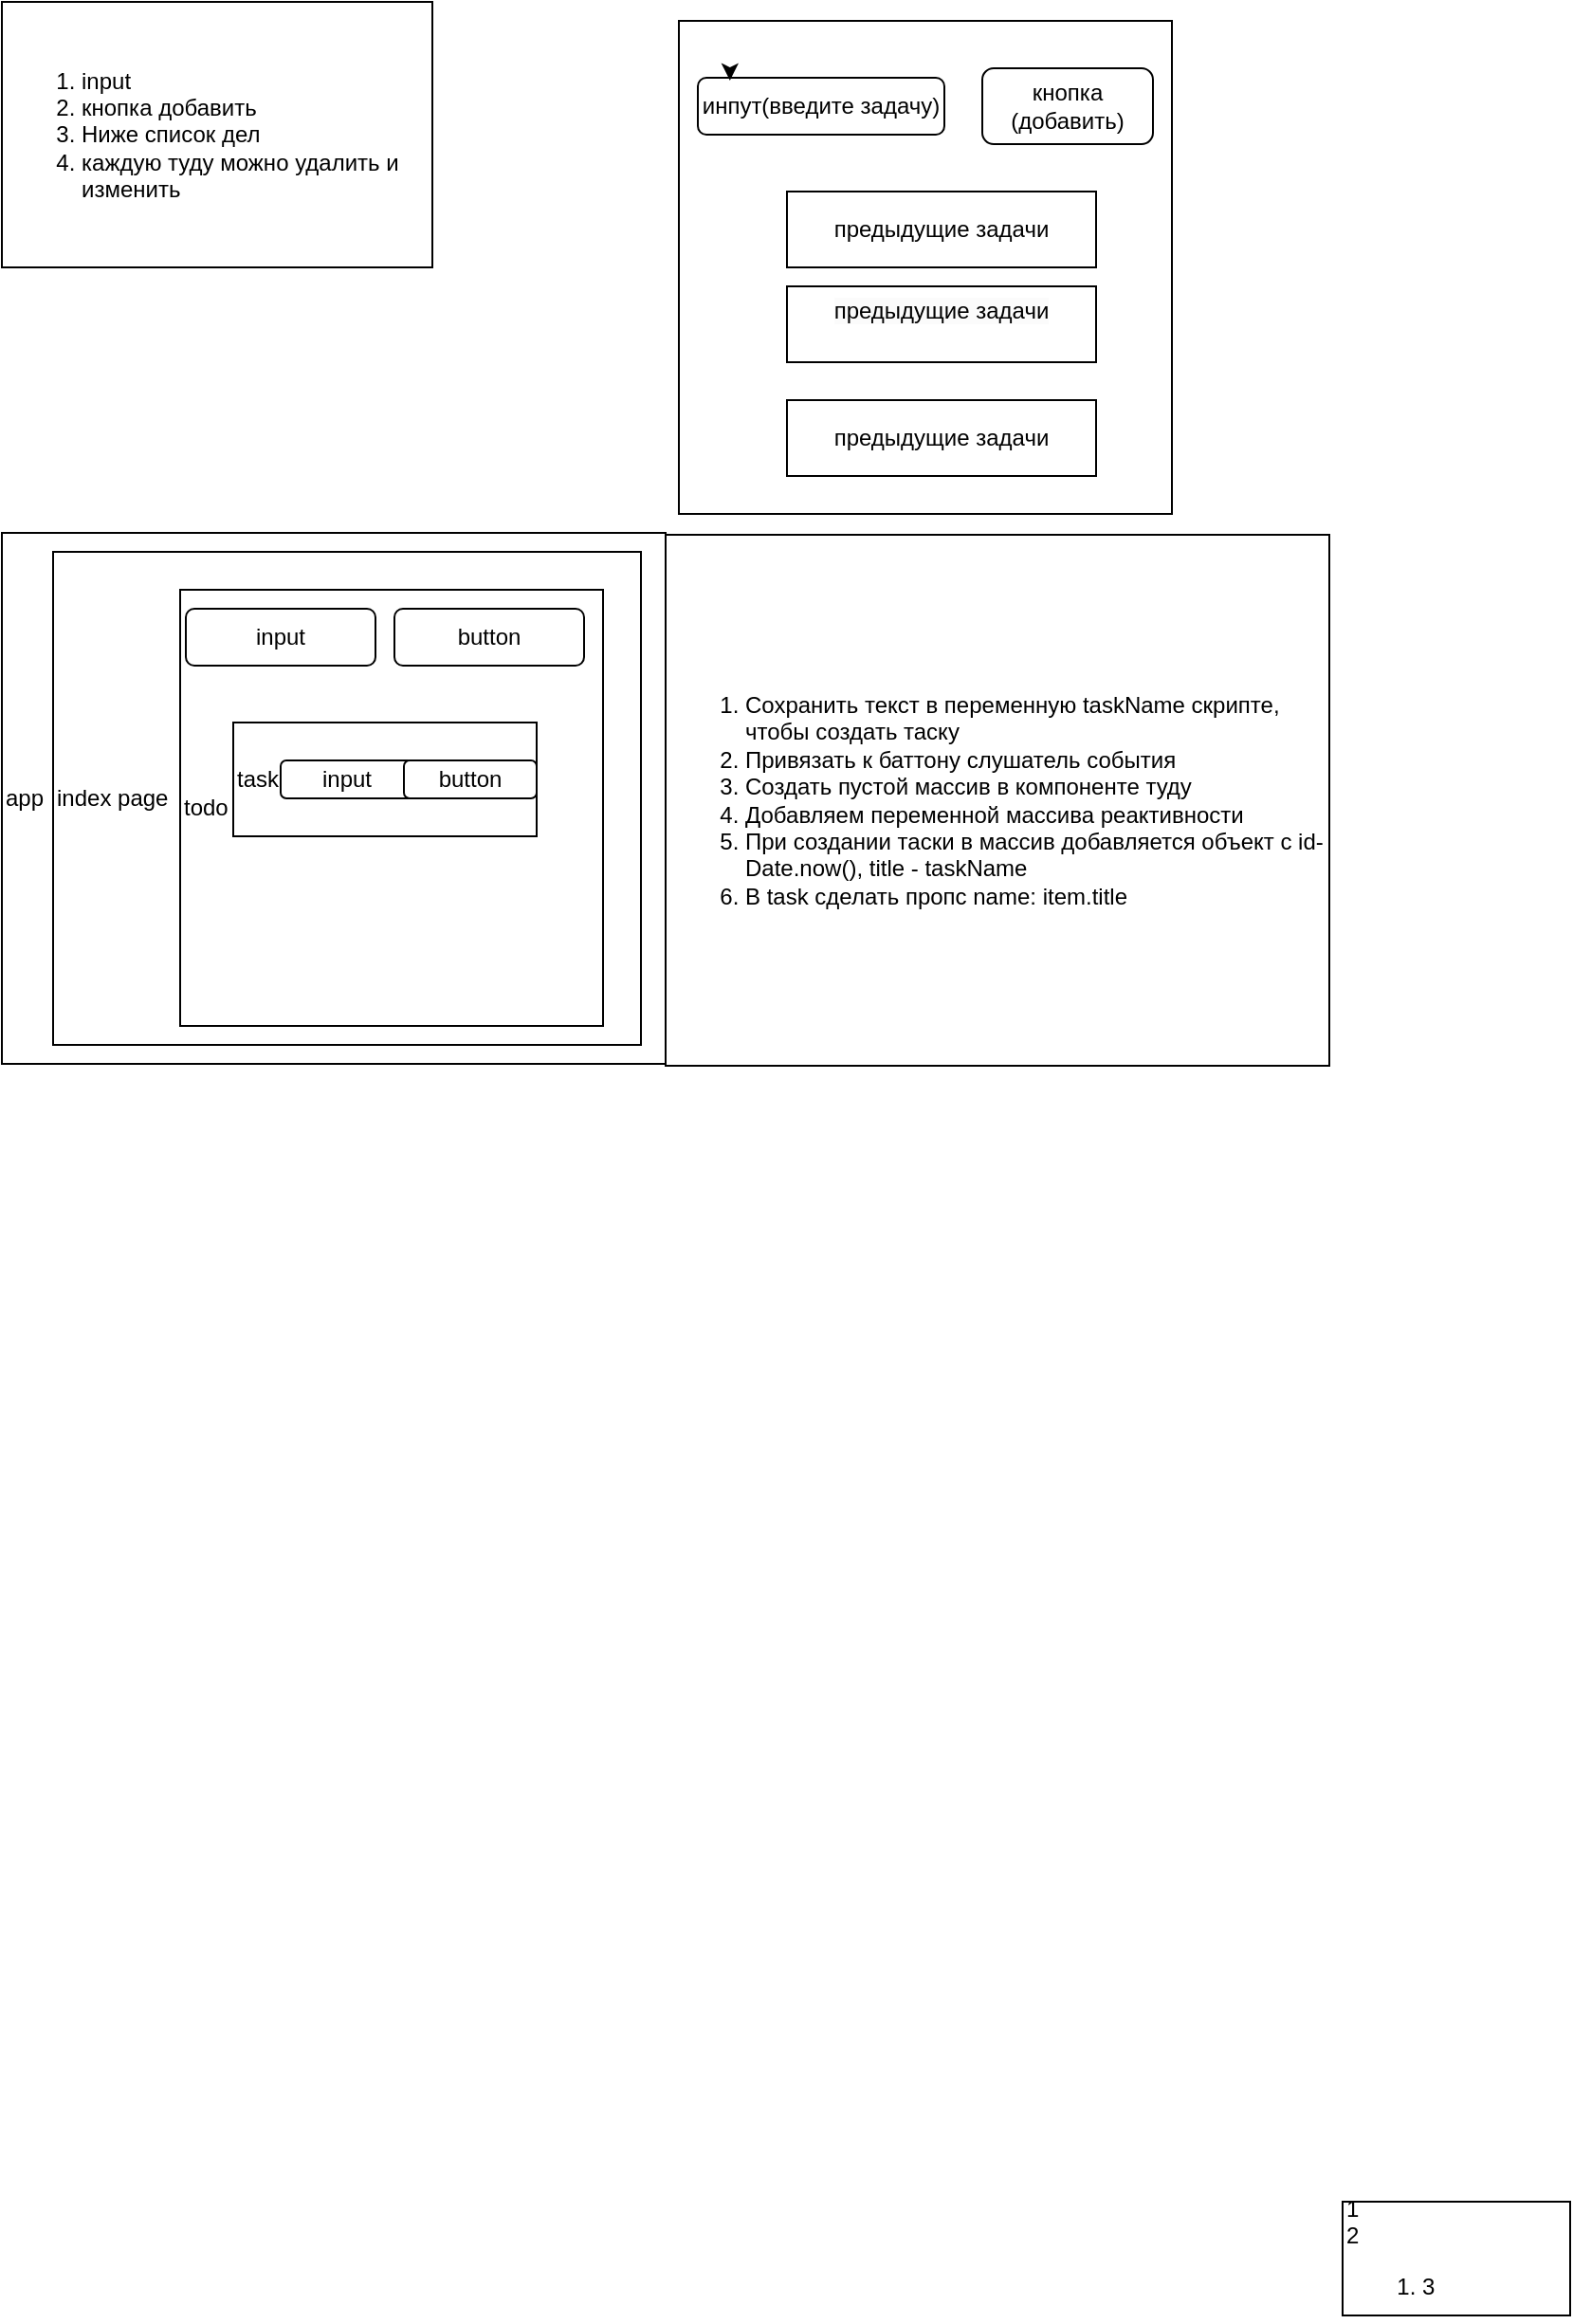 <mxfile version="22.1.21" type="device">
  <diagram name="Страница — 1" id="J7yTwET_F1kfguZmAPT2">
    <mxGraphModel dx="1580" dy="398" grid="1" gridSize="10" guides="1" tooltips="1" connect="1" arrows="1" fold="1" page="1" pageScale="1" pageWidth="827" pageHeight="1169" math="0" shadow="0">
      <root>
        <mxCell id="0" />
        <mxCell id="1" parent="0" />
        <mxCell id="zPWYuvu1AbPiRfRrdD0m-1" value="1&lt;br&gt;2&lt;br&gt;&lt;ol&gt;&lt;li&gt;3&lt;/li&gt;&lt;/ol&gt;" style="rounded=0;whiteSpace=wrap;html=1;align=left;" vertex="1" parent="1">
          <mxGeometry x="-120" y="1170" width="120" height="60" as="geometry" />
        </mxCell>
        <mxCell id="zPWYuvu1AbPiRfRrdD0m-3" value="&lt;ol&gt;&lt;li&gt;input&amp;nbsp;&lt;/li&gt;&lt;li&gt;кнопка добавить&lt;/li&gt;&lt;li&gt;Ниже список дел&lt;br&gt;&lt;/li&gt;&lt;li&gt;каждую туду можно удалить и изменить&lt;/li&gt;&lt;/ol&gt;" style="rounded=0;whiteSpace=wrap;html=1;align=left;" vertex="1" parent="1">
          <mxGeometry x="-827" y="10" width="227" height="140" as="geometry" />
        </mxCell>
        <mxCell id="zPWYuvu1AbPiRfRrdD0m-4" value="" style="whiteSpace=wrap;html=1;aspect=fixed;" vertex="1" parent="1">
          <mxGeometry x="-470" y="20" width="260" height="260" as="geometry" />
        </mxCell>
        <mxCell id="zPWYuvu1AbPiRfRrdD0m-5" value="инпут(введите задачу)" style="rounded=1;whiteSpace=wrap;html=1;" vertex="1" parent="1">
          <mxGeometry x="-460" y="50" width="130" height="30" as="geometry" />
        </mxCell>
        <mxCell id="zPWYuvu1AbPiRfRrdD0m-6" value="кнопка (добавить)" style="rounded=1;whiteSpace=wrap;html=1;" vertex="1" parent="1">
          <mxGeometry x="-310" y="45" width="90" height="40" as="geometry" />
        </mxCell>
        <mxCell id="zPWYuvu1AbPiRfRrdD0m-7" style="edgeStyle=orthogonalEdgeStyle;rounded=0;orthogonalLoop=1;jettySize=auto;html=1;exitX=0.25;exitY=0;exitDx=0;exitDy=0;entryX=0.13;entryY=0.048;entryDx=0;entryDy=0;entryPerimeter=0;" edge="1" parent="1" source="zPWYuvu1AbPiRfRrdD0m-5" target="zPWYuvu1AbPiRfRrdD0m-5">
          <mxGeometry relative="1" as="geometry" />
        </mxCell>
        <mxCell id="zPWYuvu1AbPiRfRrdD0m-8" value="предыдущие задачи" style="rounded=0;whiteSpace=wrap;html=1;" vertex="1" parent="1">
          <mxGeometry x="-413" y="110" width="163" height="40" as="geometry" />
        </mxCell>
        <mxCell id="zPWYuvu1AbPiRfRrdD0m-9" value="предыдущие задачи" style="rounded=0;whiteSpace=wrap;html=1;" vertex="1" parent="1">
          <mxGeometry x="-413" y="220" width="163" height="40" as="geometry" />
        </mxCell>
        <mxCell id="zPWYuvu1AbPiRfRrdD0m-10" value="&#xa;&lt;span style=&quot;color: rgb(0, 0, 0); font-family: Helvetica; font-size: 12px; font-style: normal; font-variant-ligatures: normal; font-variant-caps: normal; font-weight: 400; letter-spacing: normal; orphans: 2; text-indent: 0px; text-transform: none; widows: 2; word-spacing: 0px; -webkit-text-stroke-width: 0px; background-color: rgb(251, 251, 251); text-decoration-thickness: initial; text-decoration-style: initial; text-decoration-color: initial; float: none; display: inline !important;&quot;&gt;предыдущие задачи&lt;/span&gt;&#xa;&#xa;" style="rounded=0;whiteSpace=wrap;html=1;align=center;" vertex="1" parent="1">
          <mxGeometry x="-413" y="160" width="163" height="40" as="geometry" />
        </mxCell>
        <mxCell id="zPWYuvu1AbPiRfRrdD0m-11" value="app" style="rounded=0;whiteSpace=wrap;html=1;align=left;" vertex="1" parent="1">
          <mxGeometry x="-827" y="290" width="350" height="280" as="geometry" />
        </mxCell>
        <mxCell id="zPWYuvu1AbPiRfRrdD0m-12" value="index page" style="rounded=0;whiteSpace=wrap;html=1;align=left;" vertex="1" parent="1">
          <mxGeometry x="-800" y="300" width="310" height="260" as="geometry" />
        </mxCell>
        <mxCell id="zPWYuvu1AbPiRfRrdD0m-13" value="todo" style="rounded=0;whiteSpace=wrap;html=1;align=left;" vertex="1" parent="1">
          <mxGeometry x="-733" y="320" width="223" height="230" as="geometry" />
        </mxCell>
        <mxCell id="zPWYuvu1AbPiRfRrdD0m-14" value="input" style="rounded=1;whiteSpace=wrap;html=1;" vertex="1" parent="1">
          <mxGeometry x="-730" y="330" width="100" height="30" as="geometry" />
        </mxCell>
        <mxCell id="zPWYuvu1AbPiRfRrdD0m-15" value="button" style="rounded=1;whiteSpace=wrap;html=1;" vertex="1" parent="1">
          <mxGeometry x="-620" y="330" width="100" height="30" as="geometry" />
        </mxCell>
        <mxCell id="zPWYuvu1AbPiRfRrdD0m-17" value="task" style="rounded=0;whiteSpace=wrap;html=1;align=left;" vertex="1" parent="1">
          <mxGeometry x="-705" y="390" width="160" height="60" as="geometry" />
        </mxCell>
        <mxCell id="zPWYuvu1AbPiRfRrdD0m-19" value="input" style="rounded=1;whiteSpace=wrap;html=1;" vertex="1" parent="1">
          <mxGeometry x="-680" y="410" width="70" height="20" as="geometry" />
        </mxCell>
        <mxCell id="zPWYuvu1AbPiRfRrdD0m-20" value="button" style="rounded=1;whiteSpace=wrap;html=1;" vertex="1" parent="1">
          <mxGeometry x="-615" y="410" width="70" height="20" as="geometry" />
        </mxCell>
        <mxCell id="zPWYuvu1AbPiRfRrdD0m-22" value="&lt;ol&gt;&lt;li&gt;Сохранить текст в переменную taskName скрипте, чтобы создать таску&lt;br&gt;&lt;/li&gt;&lt;li&gt;Привязать к баттону слушатель события&lt;br&gt;&lt;/li&gt;&lt;li&gt;Создать пустой массив в компоненте туду&lt;/li&gt;&lt;li&gt;Добавляем переменной массива реактивности&lt;/li&gt;&lt;li&gt;При создании таски в массив добавляется объект с id-Date.now(), title - taskName&lt;br&gt;&lt;/li&gt;&lt;li&gt;В task сделать пропс name: item.title&lt;/li&gt;&lt;/ol&gt;" style="rounded=0;whiteSpace=wrap;html=1;align=left;" vertex="1" parent="1">
          <mxGeometry x="-477" y="291" width="350" height="280" as="geometry" />
        </mxCell>
      </root>
    </mxGraphModel>
  </diagram>
</mxfile>
